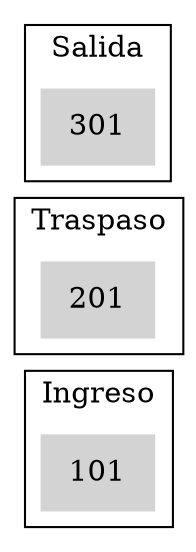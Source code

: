 digraph Colas {
rankdir=LR;
node [shape=box, style=filled, color=lightgrey];
subgraph cluster_Ingreso { label="Ingreso";
"Ingreso_596512129" [label="101"];
}
subgraph cluster_Traspaso { label="Traspaso";
"Traspaso_824318946" [label="201"];
}
subgraph cluster_Salida { label="Salida";
"Salida_930990596" [label="301"];
}
}
